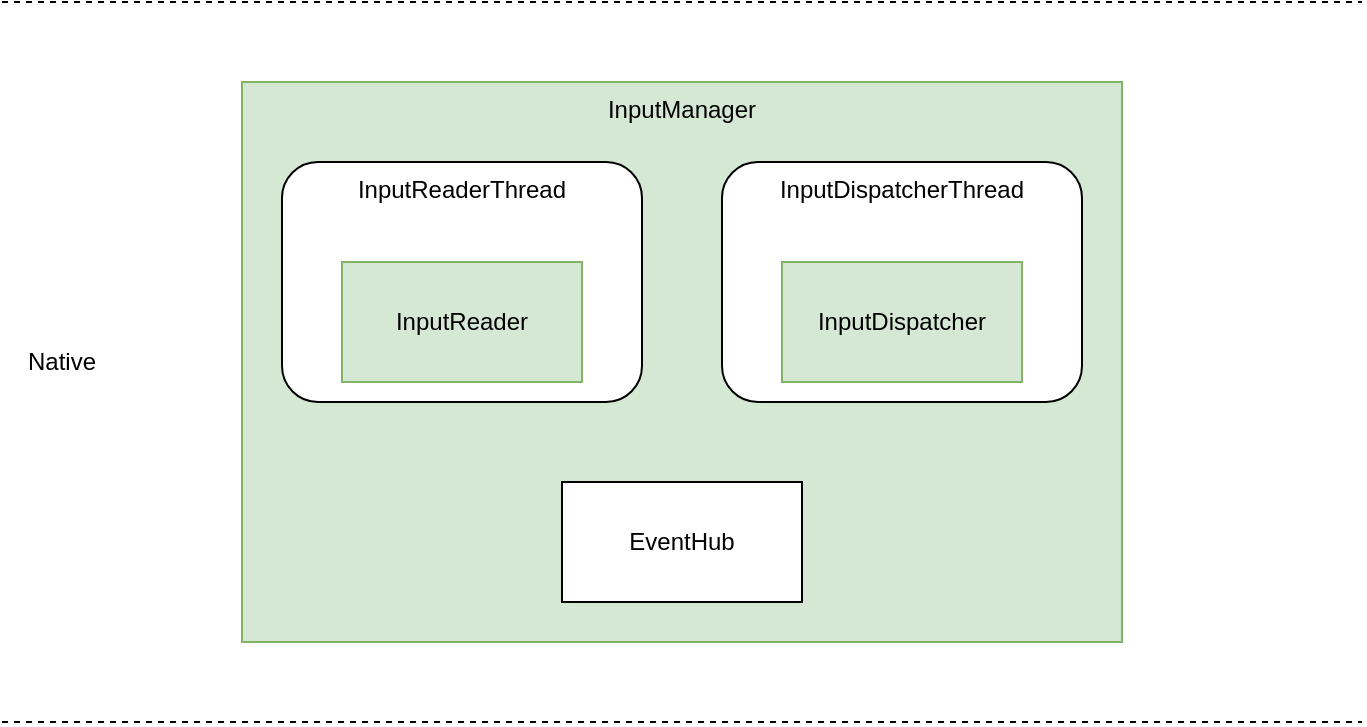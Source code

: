 <mxfile version="14.9.6" type="github"><diagram id="_CGR1CGoYscOPz65IFlm" name="Page-1"><mxGraphModel dx="1108" dy="755" grid="1" gridSize="10" guides="1" tooltips="1" connect="1" arrows="1" fold="1" page="1" pageScale="1" pageWidth="850" pageHeight="1100" background="none" math="0" shadow="0"><root><mxCell id="0"/><mxCell id="1" parent="0"/><mxCell id="EuoBLm0oWA8WIuGsaPAw-5" value="&lt;div style=&quot;&quot;&gt;&lt;span&gt;InputManager&lt;/span&gt;&lt;/div&gt;" style="rounded=0;whiteSpace=wrap;html=1;align=center;labelPosition=center;verticalLabelPosition=middle;verticalAlign=top;fillColor=#d5e8d4;strokeColor=#82b366;" vertex="1" parent="1"><mxGeometry x="200" y="480" width="440" height="280" as="geometry"/></mxCell><mxCell id="EuoBLm0oWA8WIuGsaPAw-6" value="InputReaderThread" style="rounded=1;whiteSpace=wrap;html=1;verticalAlign=top;" vertex="1" parent="1"><mxGeometry x="220" y="520" width="180" height="120" as="geometry"/></mxCell><mxCell id="EuoBLm0oWA8WIuGsaPAw-7" value="InputDispatcherThread" style="rounded=1;whiteSpace=wrap;html=1;verticalAlign=top;" vertex="1" parent="1"><mxGeometry x="440" y="520" width="180" height="120" as="geometry"/></mxCell><mxCell id="EuoBLm0oWA8WIuGsaPAw-8" value="EventHub" style="rounded=0;whiteSpace=wrap;html=1;" vertex="1" parent="1"><mxGeometry x="360" y="680" width="120" height="60" as="geometry"/></mxCell><mxCell id="EuoBLm0oWA8WIuGsaPAw-9" value="InputReader" style="rounded=0;whiteSpace=wrap;html=1;fillColor=#d5e8d4;strokeColor=#82b366;" vertex="1" parent="1"><mxGeometry x="250" y="570" width="120" height="60" as="geometry"/></mxCell><mxCell id="EuoBLm0oWA8WIuGsaPAw-10" value="InputDispatcher" style="rounded=0;whiteSpace=wrap;html=1;fillColor=#d5e8d4;strokeColor=#82b366;" vertex="1" parent="1"><mxGeometry x="470" y="570" width="120" height="60" as="geometry"/></mxCell><mxCell id="EuoBLm0oWA8WIuGsaPAw-12" value="" style="endArrow=none;dashed=1;html=1;" edge="1" parent="1"><mxGeometry width="50" height="50" relative="1" as="geometry"><mxPoint x="80" y="440" as="sourcePoint"/><mxPoint x="760" y="440" as="targetPoint"/></mxGeometry></mxCell><mxCell id="EuoBLm0oWA8WIuGsaPAw-13" value="Native" style="text;html=1;strokeColor=none;fillColor=none;align=center;verticalAlign=middle;whiteSpace=wrap;rounded=0;" vertex="1" parent="1"><mxGeometry x="90" y="610" width="40" height="20" as="geometry"/></mxCell><mxCell id="EuoBLm0oWA8WIuGsaPAw-14" value="" style="endArrow=none;dashed=1;html=1;" edge="1" parent="1"><mxGeometry width="50" height="50" relative="1" as="geometry"><mxPoint x="80" y="800" as="sourcePoint"/><mxPoint x="760" y="800" as="targetPoint"/></mxGeometry></mxCell></root></mxGraphModel></diagram></mxfile>